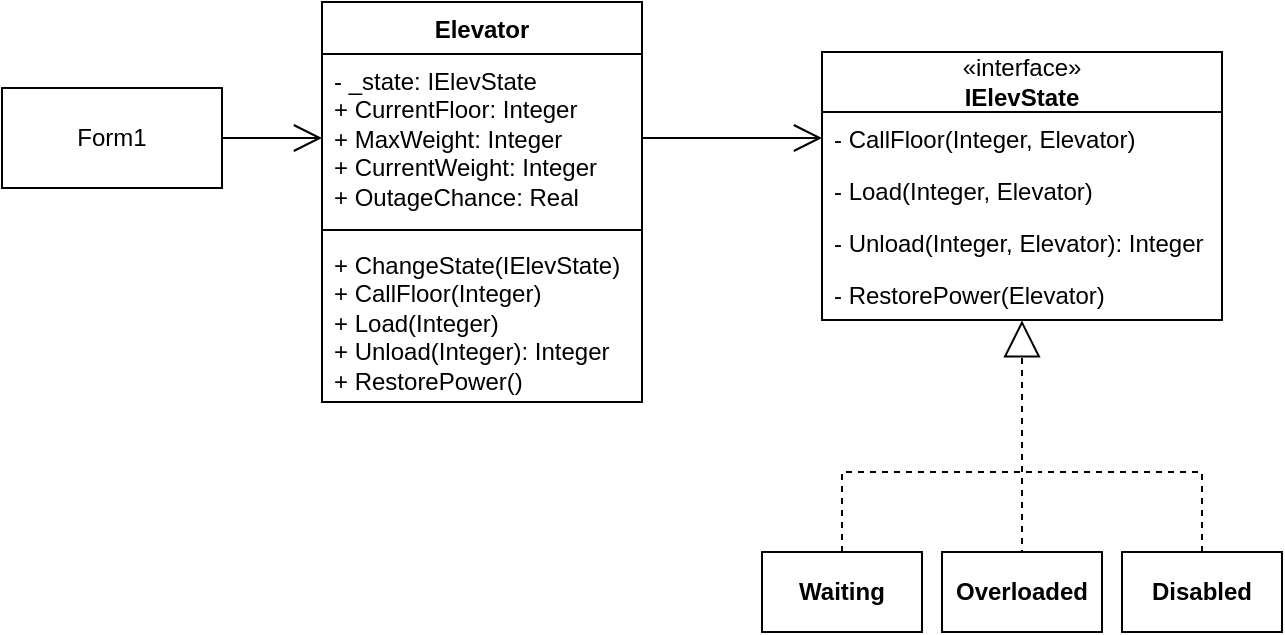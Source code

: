 <mxfile version="26.2.13">
  <diagram name="Страница — 1" id="JHaPDnSCQbVA_NrtYrfI">
    <mxGraphModel dx="985" dy="512" grid="1" gridSize="10" guides="1" tooltips="1" connect="1" arrows="1" fold="1" page="1" pageScale="1" pageWidth="827" pageHeight="1169" background="#ffffff" math="0" shadow="0">
      <root>
        <mxCell id="0" />
        <mxCell id="1" parent="0" />
        <mxCell id="DeDytAOxCO7QPPSxTEYB-1" value="«interface»&lt;div&gt;&lt;b&gt;IElevState&lt;/b&gt;&lt;/div&gt;" style="swimlane;fontStyle=0;childLayout=stackLayout;horizontal=1;startSize=30;fillColor=none;horizontalStack=0;resizeParent=1;resizeParentMax=0;resizeLast=0;collapsible=1;marginBottom=0;whiteSpace=wrap;html=1;" parent="1" vertex="1">
          <mxGeometry x="450" y="350" width="200" height="134" as="geometry" />
        </mxCell>
        <mxCell id="DeDytAOxCO7QPPSxTEYB-2" value="- CallFloor(Integer, Elevator)" style="text;strokeColor=none;fillColor=none;align=left;verticalAlign=top;spacingLeft=4;spacingRight=4;overflow=hidden;rotatable=0;points=[[0,0.5],[1,0.5]];portConstraint=eastwest;whiteSpace=wrap;html=1;" parent="DeDytAOxCO7QPPSxTEYB-1" vertex="1">
          <mxGeometry y="30" width="200" height="26" as="geometry" />
        </mxCell>
        <mxCell id="DeDytAOxCO7QPPSxTEYB-3" value="- Load(Integer, Elevator)" style="text;strokeColor=none;fillColor=none;align=left;verticalAlign=top;spacingLeft=4;spacingRight=4;overflow=hidden;rotatable=0;points=[[0,0.5],[1,0.5]];portConstraint=eastwest;whiteSpace=wrap;html=1;" parent="DeDytAOxCO7QPPSxTEYB-1" vertex="1">
          <mxGeometry y="56" width="200" height="26" as="geometry" />
        </mxCell>
        <mxCell id="DeDytAOxCO7QPPSxTEYB-4" value="- Unload(Integer, Elevator): Integer" style="text;strokeColor=none;fillColor=none;align=left;verticalAlign=top;spacingLeft=4;spacingRight=4;overflow=hidden;rotatable=0;points=[[0,0.5],[1,0.5]];portConstraint=eastwest;whiteSpace=wrap;html=1;" parent="DeDytAOxCO7QPPSxTEYB-1" vertex="1">
          <mxGeometry y="82" width="200" height="26" as="geometry" />
        </mxCell>
        <mxCell id="DeDytAOxCO7QPPSxTEYB-5" value="- RestorePower(Elevator)" style="text;strokeColor=none;fillColor=none;align=left;verticalAlign=top;spacingLeft=4;spacingRight=4;overflow=hidden;rotatable=0;points=[[0,0.5],[1,0.5]];portConstraint=eastwest;whiteSpace=wrap;html=1;" parent="DeDytAOxCO7QPPSxTEYB-1" vertex="1">
          <mxGeometry y="108" width="200" height="26" as="geometry" />
        </mxCell>
        <mxCell id="DeDytAOxCO7QPPSxTEYB-6" value="Elevator" style="swimlane;fontStyle=1;align=center;verticalAlign=top;childLayout=stackLayout;horizontal=1;startSize=26;horizontalStack=0;resizeParent=1;resizeParentMax=0;resizeLast=0;collapsible=1;marginBottom=0;whiteSpace=wrap;html=1;" parent="1" vertex="1">
          <mxGeometry x="200" y="325" width="160" height="200" as="geometry" />
        </mxCell>
        <mxCell id="DeDytAOxCO7QPPSxTEYB-7" value="- _state: IElevState&lt;div&gt;+ CurrentFloor: Integer&lt;/div&gt;&lt;div&gt;+ MaxWeight: Integer&lt;/div&gt;&lt;div&gt;+ CurrentWeight: Integer&lt;/div&gt;&lt;div&gt;+ OutageChance: Real&lt;/div&gt;" style="text;strokeColor=none;fillColor=none;align=left;verticalAlign=top;spacingLeft=4;spacingRight=4;overflow=hidden;rotatable=0;points=[[0,0.5],[1,0.5]];portConstraint=eastwest;whiteSpace=wrap;html=1;" parent="DeDytAOxCO7QPPSxTEYB-6" vertex="1">
          <mxGeometry y="26" width="160" height="84" as="geometry" />
        </mxCell>
        <mxCell id="DeDytAOxCO7QPPSxTEYB-8" value="" style="line;strokeWidth=1;fillColor=none;align=left;verticalAlign=middle;spacingTop=-1;spacingLeft=3;spacingRight=3;rotatable=0;labelPosition=right;points=[];portConstraint=eastwest;strokeColor=inherit;" parent="DeDytAOxCO7QPPSxTEYB-6" vertex="1">
          <mxGeometry y="110" width="160" height="8" as="geometry" />
        </mxCell>
        <mxCell id="DeDytAOxCO7QPPSxTEYB-9" value="+ ChangeState(IElevState)&lt;div&gt;+ CallFloor(Integer)&lt;/div&gt;&lt;div&gt;+ Load(Integer)&lt;/div&gt;&lt;div&gt;+ Unload(Integer): Integer&lt;/div&gt;&lt;div&gt;+ RestorePower()&lt;/div&gt;" style="text;strokeColor=none;fillColor=none;align=left;verticalAlign=top;spacingLeft=4;spacingRight=4;overflow=hidden;rotatable=0;points=[[0,0.5],[1,0.5]];portConstraint=eastwest;whiteSpace=wrap;html=1;" parent="DeDytAOxCO7QPPSxTEYB-6" vertex="1">
          <mxGeometry y="118" width="160" height="82" as="geometry" />
        </mxCell>
        <mxCell id="DeDytAOxCO7QPPSxTEYB-10" value="Form1" style="html=1;whiteSpace=wrap;" parent="1" vertex="1">
          <mxGeometry x="40" y="368" width="110" height="50" as="geometry" />
        </mxCell>
        <mxCell id="DeDytAOxCO7QPPSxTEYB-13" value="" style="endArrow=open;endFill=1;endSize=12;html=1;rounded=0;exitX=1;exitY=0.5;exitDx=0;exitDy=0;entryX=0;entryY=0.5;entryDx=0;entryDy=0;" parent="1" source="DeDytAOxCO7QPPSxTEYB-10" target="DeDytAOxCO7QPPSxTEYB-7" edge="1">
          <mxGeometry width="160" relative="1" as="geometry">
            <mxPoint x="320" y="450" as="sourcePoint" />
            <mxPoint x="480" y="450" as="targetPoint" />
          </mxGeometry>
        </mxCell>
        <mxCell id="DeDytAOxCO7QPPSxTEYB-14" value="" style="endArrow=none;endFill=0;endSize=24;html=1;rounded=0;entryX=1;entryY=0.5;entryDx=0;entryDy=0;exitX=0;exitY=0.5;exitDx=0;exitDy=0;startFill=0;startArrow=open;startSize=12;" parent="1" source="DeDytAOxCO7QPPSxTEYB-2" target="DeDytAOxCO7QPPSxTEYB-7" edge="1">
          <mxGeometry width="160" relative="1" as="geometry">
            <mxPoint x="320" y="450" as="sourcePoint" />
            <mxPoint x="480" y="450" as="targetPoint" />
          </mxGeometry>
        </mxCell>
        <mxCell id="DeDytAOxCO7QPPSxTEYB-16" value="" style="endArrow=block;endSize=16;endFill=0;html=1;rounded=0;entryX=0.5;entryY=1.007;entryDx=0;entryDy=0;entryPerimeter=0;dashed=1;" parent="1" target="DeDytAOxCO7QPPSxTEYB-5" edge="1">
          <mxGeometry width="160" relative="1" as="geometry">
            <mxPoint x="550" y="560" as="sourcePoint" />
            <mxPoint x="549.8" y="485.846" as="targetPoint" />
          </mxGeometry>
        </mxCell>
        <mxCell id="DeDytAOxCO7QPPSxTEYB-22" style="edgeStyle=orthogonalEdgeStyle;rounded=0;orthogonalLoop=1;jettySize=auto;html=1;exitX=0.5;exitY=0;exitDx=0;exitDy=0;endArrow=none;startFill=0;dashed=1;" parent="1" source="DeDytAOxCO7QPPSxTEYB-17" edge="1">
          <mxGeometry relative="1" as="geometry">
            <mxPoint x="560" y="560" as="targetPoint" />
            <Array as="points">
              <mxPoint x="460" y="560" />
            </Array>
          </mxGeometry>
        </mxCell>
        <mxCell id="DeDytAOxCO7QPPSxTEYB-17" value="&lt;b&gt;Waiting&lt;/b&gt;" style="html=1;whiteSpace=wrap;" parent="1" vertex="1">
          <mxGeometry x="420" y="600" width="80" height="40" as="geometry" />
        </mxCell>
        <mxCell id="DeDytAOxCO7QPPSxTEYB-23" style="edgeStyle=orthogonalEdgeStyle;rounded=0;orthogonalLoop=1;jettySize=auto;html=1;exitX=0.522;exitY=0.007;exitDx=0;exitDy=0;endArrow=none;startFill=0;exitPerimeter=0;dashed=1;" parent="1" source="DeDytAOxCO7QPPSxTEYB-19" edge="1">
          <mxGeometry relative="1" as="geometry">
            <mxPoint x="550" y="560" as="targetPoint" />
            <Array as="points">
              <mxPoint x="550" y="600" />
            </Array>
          </mxGeometry>
        </mxCell>
        <mxCell id="DeDytAOxCO7QPPSxTEYB-19" value="&lt;b&gt;Overloaded&lt;/b&gt;" style="html=1;whiteSpace=wrap;" parent="1" vertex="1">
          <mxGeometry x="510" y="600" width="80" height="40" as="geometry" />
        </mxCell>
        <mxCell id="DeDytAOxCO7QPPSxTEYB-24" style="edgeStyle=orthogonalEdgeStyle;rounded=0;orthogonalLoop=1;jettySize=auto;html=1;exitX=0.5;exitY=0;exitDx=0;exitDy=0;endArrow=none;startFill=0;dashed=1;" parent="1" source="DeDytAOxCO7QPPSxTEYB-20" edge="1">
          <mxGeometry relative="1" as="geometry">
            <mxPoint x="560" y="560" as="targetPoint" />
            <Array as="points">
              <mxPoint x="640" y="560" />
            </Array>
          </mxGeometry>
        </mxCell>
        <mxCell id="DeDytAOxCO7QPPSxTEYB-20" value="&lt;b&gt;Disabled&lt;/b&gt;" style="html=1;whiteSpace=wrap;" parent="1" vertex="1">
          <mxGeometry x="600" y="600" width="80" height="40" as="geometry" />
        </mxCell>
      </root>
    </mxGraphModel>
  </diagram>
</mxfile>
